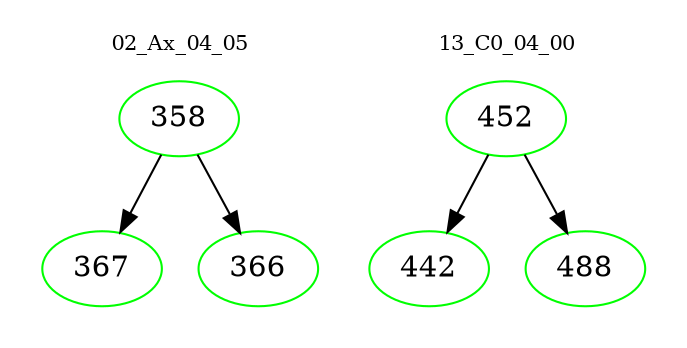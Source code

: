 digraph{
subgraph cluster_0 {
color = white
label = "02_Ax_04_05";
fontsize=10;
T0_358 [label="358", color="green"]
T0_358 -> T0_367 [color="black"]
T0_367 [label="367", color="green"]
T0_358 -> T0_366 [color="black"]
T0_366 [label="366", color="green"]
}
subgraph cluster_1 {
color = white
label = "13_C0_04_00";
fontsize=10;
T1_452 [label="452", color="green"]
T1_452 -> T1_442 [color="black"]
T1_442 [label="442", color="green"]
T1_452 -> T1_488 [color="black"]
T1_488 [label="488", color="green"]
}
}
